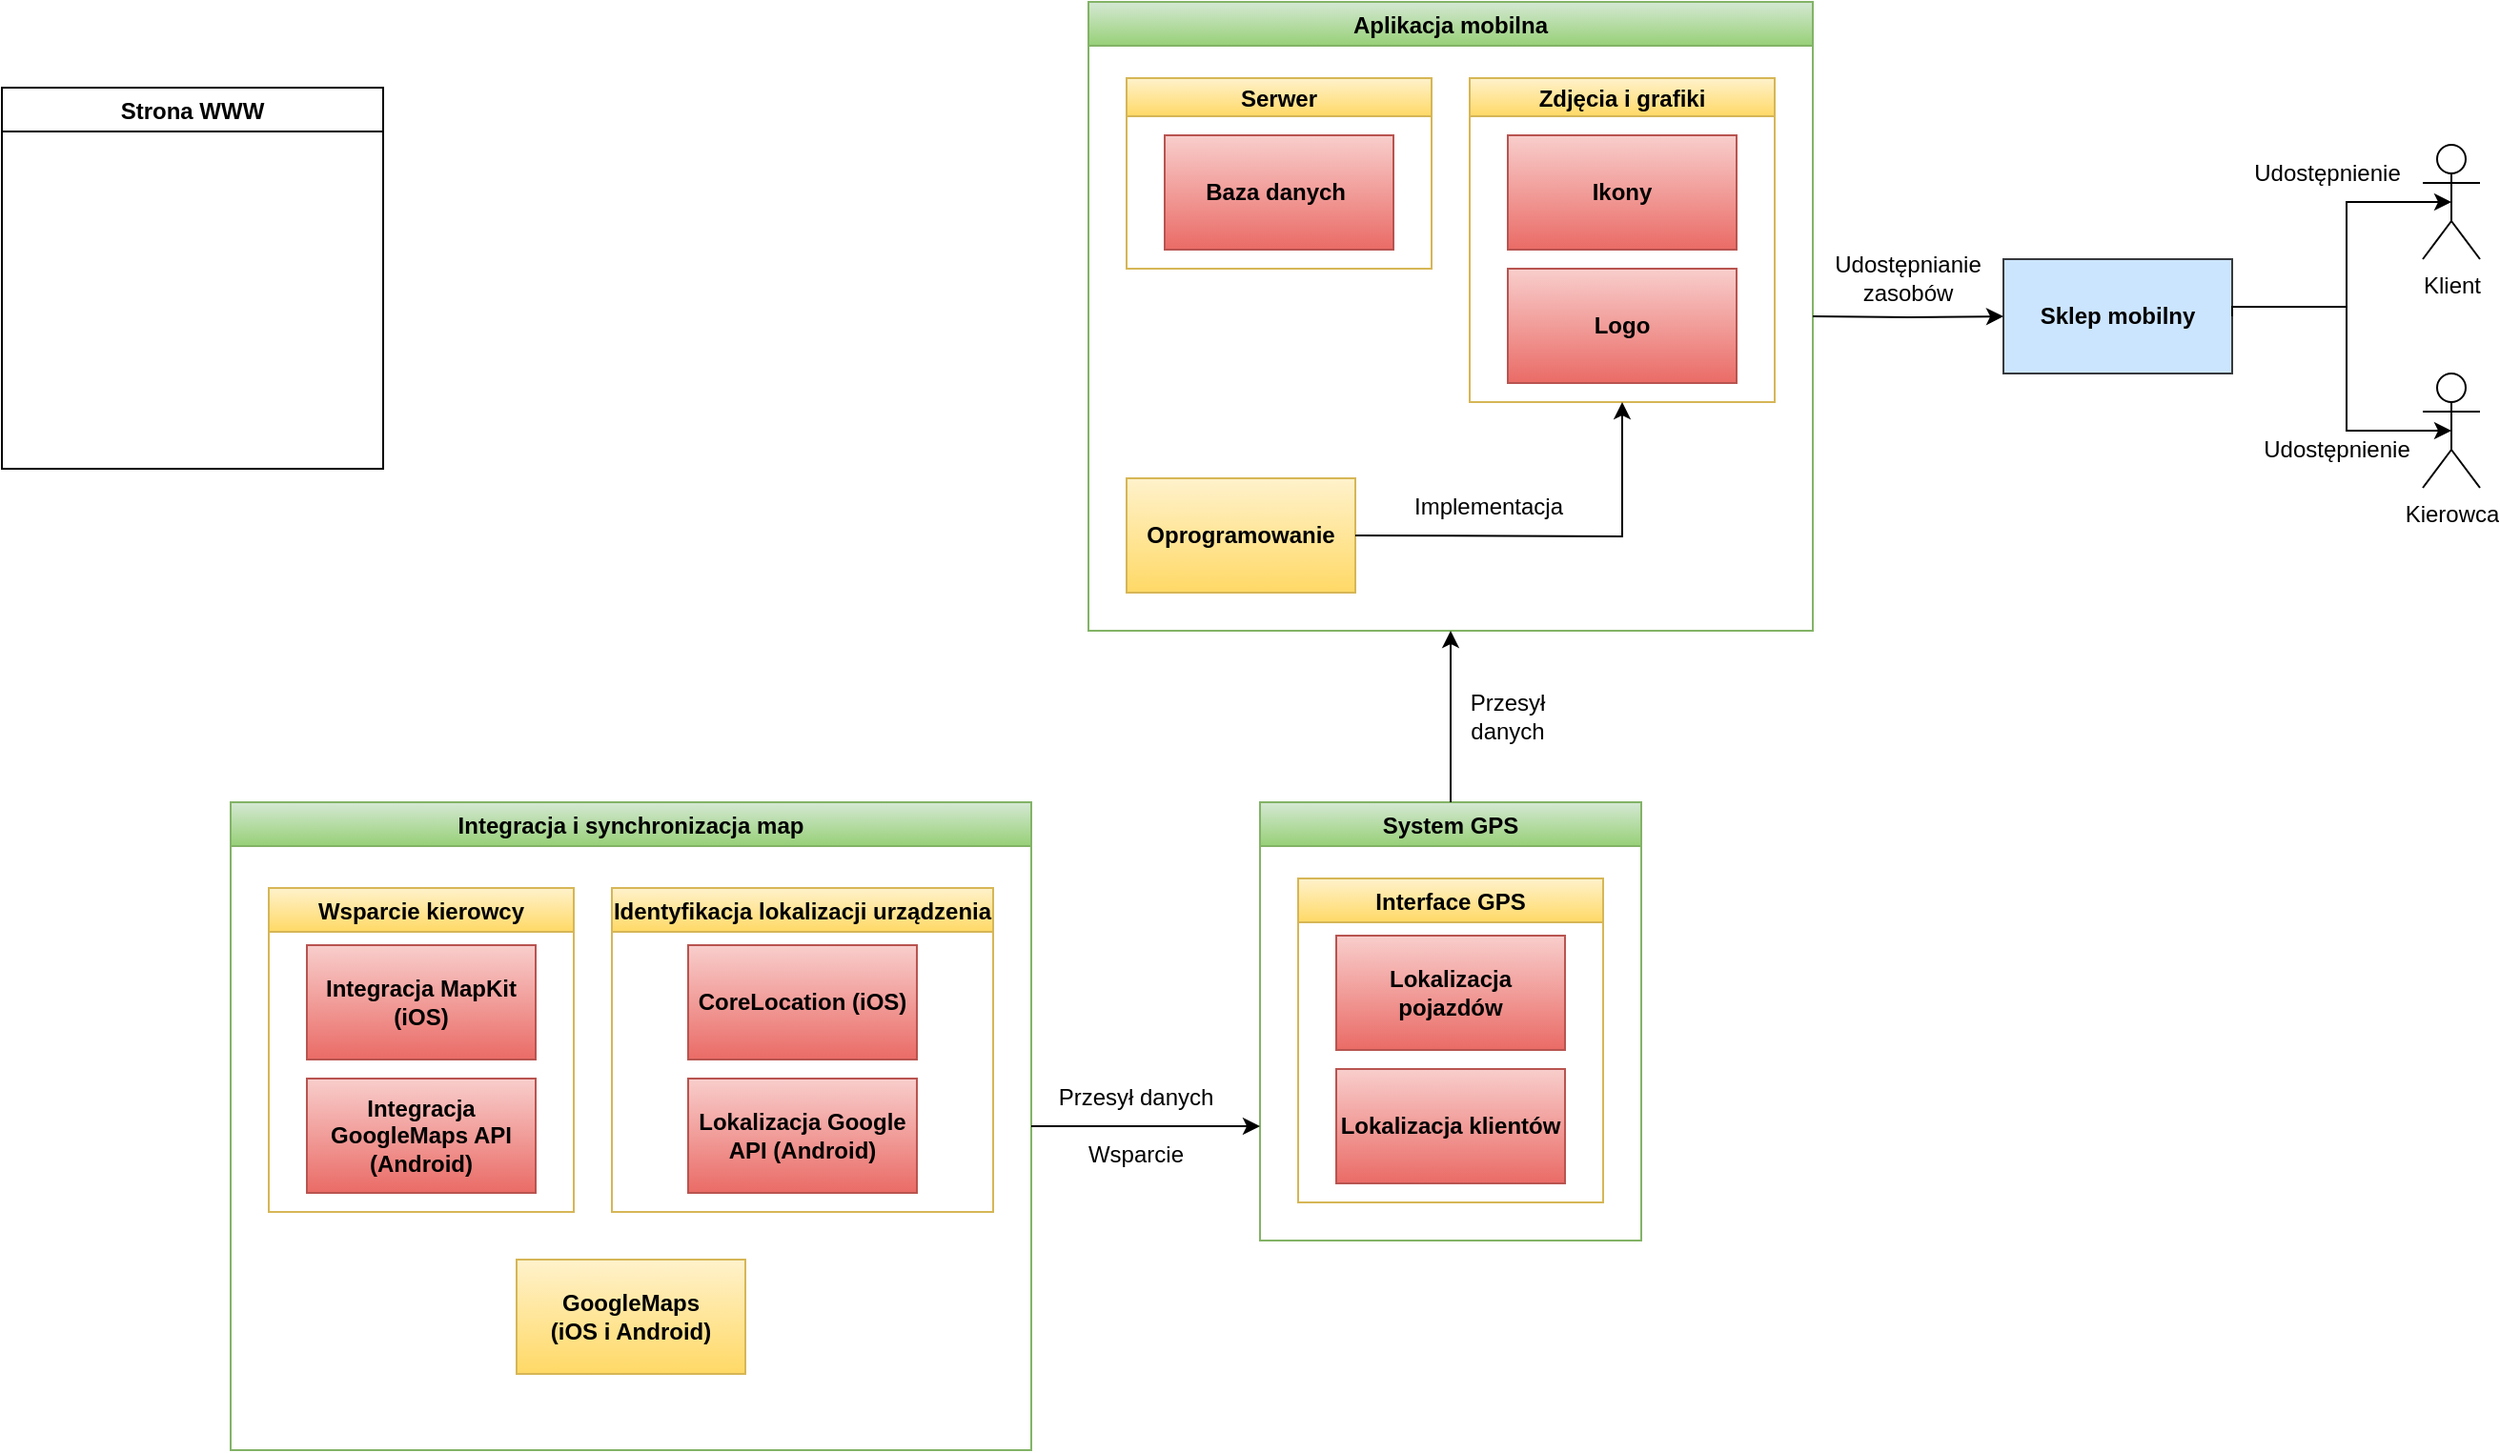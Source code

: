 <mxfile version="15.5.0" type="github">
  <diagram id="kgpKYQtTHZ0yAKxKKP6v" name="Page-1">
    <mxGraphModel dx="1888" dy="547" grid="1" gridSize="10" guides="1" tooltips="1" connect="1" arrows="1" fold="1" page="1" pageScale="1" pageWidth="850" pageHeight="1100" math="0" shadow="0">
      <root>
        <mxCell id="0" />
        <mxCell id="1" parent="0" />
        <mxCell id="EOrvkw3zUfeiwgOwcYgM-18" value="Aplikacja mobilna" style="swimlane;fillColor=#d5e8d4;strokeColor=#82b366;gradientColor=#97d077;" vertex="1" parent="1">
          <mxGeometry x="180" y="40" width="380" height="330" as="geometry" />
        </mxCell>
        <mxCell id="EOrvkw3zUfeiwgOwcYgM-20" value="Serwer" style="swimlane;startSize=20;fillColor=#fff2cc;strokeColor=#d6b656;gradientColor=#ffd966;" vertex="1" parent="EOrvkw3zUfeiwgOwcYgM-18">
          <mxGeometry x="20" y="40" width="160" height="100" as="geometry" />
        </mxCell>
        <mxCell id="EOrvkw3zUfeiwgOwcYgM-5" value="Baza danych&amp;nbsp;" style="rounded=0;whiteSpace=wrap;html=1;fillColor=#f8cecc;strokeColor=#b85450;gradientColor=#ea6b66;fontStyle=1" vertex="1" parent="EOrvkw3zUfeiwgOwcYgM-20">
          <mxGeometry x="20" y="30" width="120" height="60" as="geometry" />
        </mxCell>
        <mxCell id="EOrvkw3zUfeiwgOwcYgM-21" value="Zdjęcia i grafiki" style="swimlane;startSize=20;fillColor=#fff2cc;strokeColor=#d6b656;gradientColor=#ffd966;" vertex="1" parent="EOrvkw3zUfeiwgOwcYgM-18">
          <mxGeometry x="200" y="40" width="160" height="170" as="geometry" />
        </mxCell>
        <mxCell id="EOrvkw3zUfeiwgOwcYgM-9" value="Ikony" style="rounded=0;whiteSpace=wrap;html=1;fillColor=#f8cecc;strokeColor=#b85450;gradientColor=#ea6b66;fontStyle=1" vertex="1" parent="EOrvkw3zUfeiwgOwcYgM-21">
          <mxGeometry x="20" y="30" width="120" height="60" as="geometry" />
        </mxCell>
        <mxCell id="EOrvkw3zUfeiwgOwcYgM-10" value="Logo" style="rounded=0;whiteSpace=wrap;html=1;fillColor=#f8cecc;strokeColor=#b85450;gradientColor=#ea6b66;fontStyle=1" vertex="1" parent="EOrvkw3zUfeiwgOwcYgM-21">
          <mxGeometry x="20" y="100" width="120" height="60" as="geometry" />
        </mxCell>
        <mxCell id="EOrvkw3zUfeiwgOwcYgM-13" value="Oprogramowanie" style="rounded=0;whiteSpace=wrap;html=1;fillColor=#fff2cc;strokeColor=#d6b656;gradientColor=#ffd966;fontStyle=1" vertex="1" parent="EOrvkw3zUfeiwgOwcYgM-18">
          <mxGeometry x="20" y="250" width="120" height="60" as="geometry" />
        </mxCell>
        <mxCell id="EOrvkw3zUfeiwgOwcYgM-22" value="" style="endArrow=classic;html=1;rounded=0;edgeStyle=orthogonalEdgeStyle;entryX=0.5;entryY=1;entryDx=0;entryDy=0;" edge="1" parent="EOrvkw3zUfeiwgOwcYgM-18" target="EOrvkw3zUfeiwgOwcYgM-21">
          <mxGeometry width="50" height="50" relative="1" as="geometry">
            <mxPoint x="140" y="280" as="sourcePoint" />
            <mxPoint x="190" y="230" as="targetPoint" />
          </mxGeometry>
        </mxCell>
        <mxCell id="EOrvkw3zUfeiwgOwcYgM-24" value="Implementacja" style="text;html=1;strokeColor=none;fillColor=none;align=center;verticalAlign=middle;whiteSpace=wrap;rounded=0;strokeWidth=1;fontStyle=0" vertex="1" parent="EOrvkw3zUfeiwgOwcYgM-18">
          <mxGeometry x="180" y="250" width="60" height="30" as="geometry" />
        </mxCell>
        <mxCell id="EOrvkw3zUfeiwgOwcYgM-7" value="Sklep mobilny" style="rounded=0;whiteSpace=wrap;html=1;fillColor=#cce5ff;strokeColor=#36393d;fontStyle=1" vertex="1" parent="1">
          <mxGeometry x="660" y="175" width="120" height="60" as="geometry" />
        </mxCell>
        <mxCell id="EOrvkw3zUfeiwgOwcYgM-19" style="edgeStyle=orthogonalEdgeStyle;rounded=0;orthogonalLoop=1;jettySize=auto;html=1;exitX=0.5;exitY=1;exitDx=0;exitDy=0;" edge="1" parent="1">
          <mxGeometry relative="1" as="geometry">
            <mxPoint x="160" y="180" as="sourcePoint" />
            <mxPoint x="160" y="180" as="targetPoint" />
          </mxGeometry>
        </mxCell>
        <mxCell id="EOrvkw3zUfeiwgOwcYgM-23" value="" style="endArrow=classic;html=1;rounded=0;edgeStyle=orthogonalEdgeStyle;entryX=0;entryY=0.5;entryDx=0;entryDy=0;" edge="1" parent="1" target="EOrvkw3zUfeiwgOwcYgM-7">
          <mxGeometry width="50" height="50" relative="1" as="geometry">
            <mxPoint x="560" y="205" as="sourcePoint" />
            <mxPoint x="610" y="150" as="targetPoint" />
          </mxGeometry>
        </mxCell>
        <mxCell id="EOrvkw3zUfeiwgOwcYgM-25" value="Udostępnianie zasobów" style="text;html=1;strokeColor=none;fillColor=none;align=center;verticalAlign=middle;whiteSpace=wrap;rounded=0;" vertex="1" parent="1">
          <mxGeometry x="580" y="170" width="60" height="30" as="geometry" />
        </mxCell>
        <mxCell id="EOrvkw3zUfeiwgOwcYgM-26" value="System GPS" style="swimlane;strokeWidth=1;gradientColor=#97d077;fillColor=#d5e8d4;strokeColor=#82b366;" vertex="1" parent="1">
          <mxGeometry x="270" y="460" width="200" height="230" as="geometry" />
        </mxCell>
        <mxCell id="EOrvkw3zUfeiwgOwcYgM-27" value="Interface GPS" style="swimlane;strokeWidth=1;fontStyle=1;gradientColor=#ffd966;fillColor=#fff2cc;strokeColor=#d6b656;" vertex="1" parent="EOrvkw3zUfeiwgOwcYgM-26">
          <mxGeometry x="20" y="40" width="160" height="170" as="geometry" />
        </mxCell>
        <mxCell id="EOrvkw3zUfeiwgOwcYgM-28" value="Lokalizacja pojazdów" style="rounded=0;whiteSpace=wrap;html=1;strokeWidth=1;fontStyle=1;gradientColor=#ea6b66;fillColor=#f8cecc;strokeColor=#b85450;" vertex="1" parent="EOrvkw3zUfeiwgOwcYgM-27">
          <mxGeometry x="20" y="30" width="120" height="60" as="geometry" />
        </mxCell>
        <mxCell id="EOrvkw3zUfeiwgOwcYgM-29" value="Lokalizacja klientów" style="rounded=0;whiteSpace=wrap;html=1;strokeWidth=1;fontStyle=1;gradientColor=#ea6b66;fillColor=#f8cecc;strokeColor=#b85450;" vertex="1" parent="EOrvkw3zUfeiwgOwcYgM-27">
          <mxGeometry x="20" y="100" width="120" height="60" as="geometry" />
        </mxCell>
        <mxCell id="EOrvkw3zUfeiwgOwcYgM-30" value="" style="endArrow=classic;html=1;rounded=0;edgeStyle=orthogonalEdgeStyle;exitX=0.5;exitY=0;exitDx=0;exitDy=0;entryX=0.5;entryY=1;entryDx=0;entryDy=0;" edge="1" parent="1" source="EOrvkw3zUfeiwgOwcYgM-26" target="EOrvkw3zUfeiwgOwcYgM-18">
          <mxGeometry width="50" height="50" relative="1" as="geometry">
            <mxPoint x="360" y="440" as="sourcePoint" />
            <mxPoint x="410" y="390" as="targetPoint" />
          </mxGeometry>
        </mxCell>
        <mxCell id="EOrvkw3zUfeiwgOwcYgM-32" value="Przesył danych" style="text;html=1;strokeColor=none;fillColor=none;align=center;verticalAlign=middle;whiteSpace=wrap;rounded=0;" vertex="1" parent="1">
          <mxGeometry x="370" y="400" width="60" height="30" as="geometry" />
        </mxCell>
        <mxCell id="EOrvkw3zUfeiwgOwcYgM-33" value="Integracja i synchronizacja map" style="swimlane;strokeWidth=1;gradientColor=#97d077;fillColor=#d5e8d4;strokeColor=#82b366;" vertex="1" parent="1">
          <mxGeometry x="-270" y="460" width="420" height="340" as="geometry" />
        </mxCell>
        <mxCell id="EOrvkw3zUfeiwgOwcYgM-34" value="Wsparcie kierowcy" style="swimlane;strokeWidth=1;gradientColor=#ffd966;fillColor=#fff2cc;strokeColor=#d6b656;" vertex="1" parent="EOrvkw3zUfeiwgOwcYgM-33">
          <mxGeometry x="20" y="45" width="160" height="170" as="geometry" />
        </mxCell>
        <mxCell id="EOrvkw3zUfeiwgOwcYgM-35" value="Integracja MapKit (iOS)" style="rounded=0;whiteSpace=wrap;html=1;strokeWidth=1;gradientColor=#ea6b66;fillColor=#f8cecc;strokeColor=#b85450;fontStyle=1" vertex="1" parent="EOrvkw3zUfeiwgOwcYgM-34">
          <mxGeometry x="20" y="30" width="120" height="60" as="geometry" />
        </mxCell>
        <mxCell id="EOrvkw3zUfeiwgOwcYgM-36" value="Integracja GoogleMaps API (Android)" style="rounded=0;whiteSpace=wrap;html=1;strokeWidth=1;gradientColor=#ea6b66;fillColor=#f8cecc;strokeColor=#b85450;fontStyle=1" vertex="1" parent="EOrvkw3zUfeiwgOwcYgM-34">
          <mxGeometry x="20" y="100" width="120" height="60" as="geometry" />
        </mxCell>
        <mxCell id="EOrvkw3zUfeiwgOwcYgM-37" value="Identyfikacja lokalizacji urządzenia" style="swimlane;strokeWidth=1;gradientColor=#ffd966;fillColor=#fff2cc;strokeColor=#d6b656;" vertex="1" parent="EOrvkw3zUfeiwgOwcYgM-33">
          <mxGeometry x="200" y="45" width="200" height="170" as="geometry" />
        </mxCell>
        <mxCell id="EOrvkw3zUfeiwgOwcYgM-38" value="CoreLocation (iOS)" style="rounded=0;whiteSpace=wrap;html=1;strokeWidth=1;gradientColor=#ea6b66;fillColor=#f8cecc;strokeColor=#b85450;fontStyle=1" vertex="1" parent="EOrvkw3zUfeiwgOwcYgM-37">
          <mxGeometry x="40" y="30" width="120" height="60" as="geometry" />
        </mxCell>
        <mxCell id="EOrvkw3zUfeiwgOwcYgM-39" value="Lokalizacja Google API (Android)" style="rounded=0;whiteSpace=wrap;html=1;strokeWidth=1;gradientColor=#ea6b66;fillColor=#f8cecc;strokeColor=#b85450;fontStyle=1" vertex="1" parent="EOrvkw3zUfeiwgOwcYgM-37">
          <mxGeometry x="40" y="100" width="120" height="60" as="geometry" />
        </mxCell>
        <mxCell id="EOrvkw3zUfeiwgOwcYgM-40" value="GoogleMaps &lt;br&gt;(iOS i Android)" style="rounded=0;whiteSpace=wrap;html=1;strokeWidth=1;gradientColor=#ffd966;fillColor=#fff2cc;strokeColor=#d6b656;fontStyle=1" vertex="1" parent="EOrvkw3zUfeiwgOwcYgM-33">
          <mxGeometry x="150" y="240" width="120" height="60" as="geometry" />
        </mxCell>
        <mxCell id="EOrvkw3zUfeiwgOwcYgM-41" value="" style="endArrow=classic;html=1;rounded=0;edgeStyle=orthogonalEdgeStyle;" edge="1" parent="1">
          <mxGeometry width="50" height="50" relative="1" as="geometry">
            <mxPoint x="150" y="630" as="sourcePoint" />
            <mxPoint x="270" y="630" as="targetPoint" />
          </mxGeometry>
        </mxCell>
        <mxCell id="EOrvkw3zUfeiwgOwcYgM-42" value="Przesył danych" style="text;html=1;strokeColor=none;fillColor=none;align=center;verticalAlign=middle;whiteSpace=wrap;rounded=0;" vertex="1" parent="1">
          <mxGeometry x="160" y="600" width="90" height="30" as="geometry" />
        </mxCell>
        <mxCell id="EOrvkw3zUfeiwgOwcYgM-43" value="Wsparcie" style="text;html=1;strokeColor=none;fillColor=none;align=center;verticalAlign=middle;whiteSpace=wrap;rounded=0;" vertex="1" parent="1">
          <mxGeometry x="175" y="630" width="60" height="30" as="geometry" />
        </mxCell>
        <mxCell id="EOrvkw3zUfeiwgOwcYgM-44" value="Strona WWW" style="swimlane;strokeWidth=1;" vertex="1" parent="1">
          <mxGeometry x="-390" y="85" width="200" height="200" as="geometry" />
        </mxCell>
        <mxCell id="EOrvkw3zUfeiwgOwcYgM-45" value="Klient" style="shape=umlActor;verticalLabelPosition=bottom;verticalAlign=top;html=1;outlineConnect=0;strokeWidth=1;" vertex="1" parent="1">
          <mxGeometry x="880" y="115" width="30" height="60" as="geometry" />
        </mxCell>
        <mxCell id="EOrvkw3zUfeiwgOwcYgM-46" value="Kierowca" style="shape=umlActor;verticalLabelPosition=bottom;verticalAlign=top;html=1;outlineConnect=0;strokeWidth=1;" vertex="1" parent="1">
          <mxGeometry x="880" y="235" width="30" height="60" as="geometry" />
        </mxCell>
        <mxCell id="EOrvkw3zUfeiwgOwcYgM-48" value="" style="endArrow=classic;html=1;rounded=0;edgeStyle=orthogonalEdgeStyle;entryX=0.5;entryY=0.5;entryDx=0;entryDy=0;entryPerimeter=0;" edge="1" parent="1" target="EOrvkw3zUfeiwgOwcYgM-45">
          <mxGeometry width="50" height="50" relative="1" as="geometry">
            <mxPoint x="780" y="205" as="sourcePoint" />
            <mxPoint x="830" y="150" as="targetPoint" />
            <Array as="points">
              <mxPoint x="780" y="200" />
              <mxPoint x="840" y="200" />
              <mxPoint x="840" y="145" />
            </Array>
          </mxGeometry>
        </mxCell>
        <mxCell id="EOrvkw3zUfeiwgOwcYgM-50" value="" style="endArrow=classic;html=1;rounded=0;edgeStyle=orthogonalEdgeStyle;entryX=0.5;entryY=0.5;entryDx=0;entryDy=0;entryPerimeter=0;" edge="1" parent="1" target="EOrvkw3zUfeiwgOwcYgM-46">
          <mxGeometry width="50" height="50" relative="1" as="geometry">
            <mxPoint x="840" y="200" as="sourcePoint" />
            <mxPoint x="860" y="270" as="targetPoint" />
            <Array as="points">
              <mxPoint x="840" y="265" />
            </Array>
          </mxGeometry>
        </mxCell>
        <mxCell id="EOrvkw3zUfeiwgOwcYgM-51" value="Udostępnienie" style="text;html=1;strokeColor=none;fillColor=none;align=center;verticalAlign=middle;whiteSpace=wrap;rounded=0;" vertex="1" parent="1">
          <mxGeometry x="800" y="120" width="60" height="20" as="geometry" />
        </mxCell>
        <mxCell id="EOrvkw3zUfeiwgOwcYgM-52" value="Udostępnienie" style="text;html=1;strokeColor=none;fillColor=none;align=center;verticalAlign=middle;whiteSpace=wrap;rounded=0;" vertex="1" parent="1">
          <mxGeometry x="810" y="270" width="50" height="10" as="geometry" />
        </mxCell>
      </root>
    </mxGraphModel>
  </diagram>
</mxfile>
